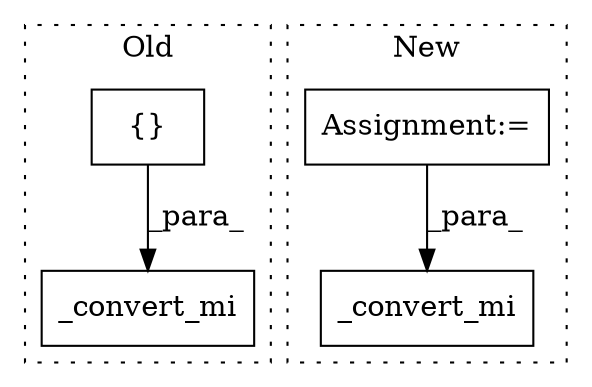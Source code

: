 digraph G {
subgraph cluster0 {
1 [label="_convert_mi" a="32" s="6607,6647" l="12,1" shape="box"];
3 [label="{}" a="4" s="6227" l="2" shape="box"];
label = "Old";
style="dotted";
}
subgraph cluster1 {
2 [label="_convert_mi" a="32" s="7552,7593" l="12,1" shape="box"];
4 [label="Assignment:=" a="7" s="7471" l="1" shape="box"];
label = "New";
style="dotted";
}
3 -> 1 [label="_para_"];
4 -> 2 [label="_para_"];
}